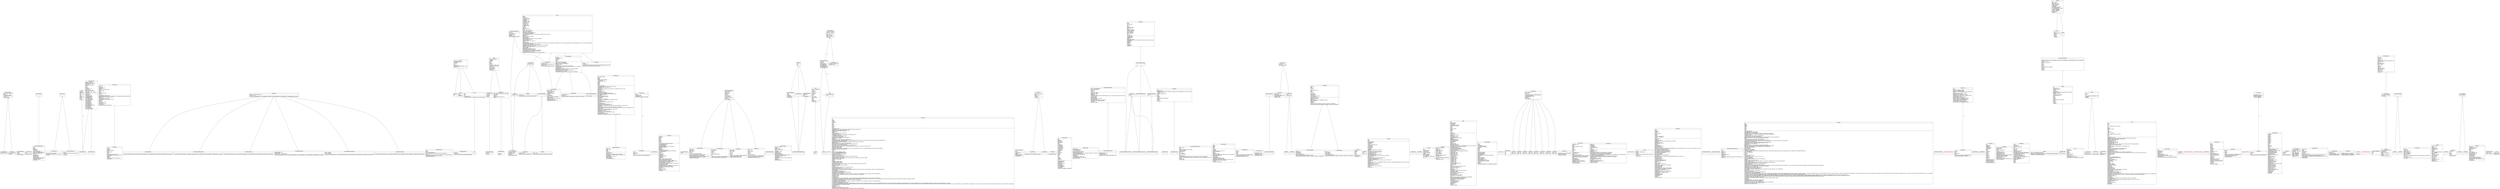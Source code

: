 digraph "classes" {
charset="utf-8"
rankdir=BT
"0" [label="{AbstractEngine|aligned_axes : NoneType\lexpr\lhas_neg_frac : bool\lresult_type : NoneType\l|convert(): str\levaluate(): object\l}", shape="record"];
"1" [label="{ArrowIntervalType|closed\lsubtype\l|to_pandas_dtype()\l}", shape="record"];
"2" [label="{ArrowPeriodType|freq\l|to_pandas_dtype()\l}", shape="record"];
"3" [label="{AttributesMixin|\l|}", shape="record"];
"4" [label="{BaseAccessor|\l|}", shape="record"];
"5" [label="{BaseExprVisitor|assigner : NoneType\lbinary_op_nodes : tuple\lbinary_op_nodes_map : dict\lbinary_ops\lconst_type : Type[Term]\lengine\lenv\lparser\lpreparser\lrewrite_map : dict\lterm_type\lunary_op_nodes : tuple\lunary_op_nodes_map : dict\lunary_ops\lunsupported_nodes : Tuple[str, ...]\lvisit_Tuple\l|translate_In(op)\lvisit(node)\lvisit_Assign(node)\lvisit_Attribute(node)\lvisit_BinOp(node)\lvisit_BoolOp(node)\lvisit_Call(node, side)\lvisit_Compare(node)\lvisit_Constant(node)\lvisit_Div(node)\lvisit_Expr(node)\lvisit_Index(node)\lvisit_List(node)\lvisit_Module(node)\lvisit_Name(node)\lvisit_NameConstant(node)\lvisit_Num(node)\lvisit_Slice(node)\lvisit_Str(node)\lvisit_Subscript(node)\lvisit_UnaryOp(node)\l}", shape="record"];
"6" [label="{BaseGrouper|axis : Index\lcodes\lcompressed\lgroup_keys : bool\lgroupings\lindexer : Optional[np.ndarray]\llevels\lmutated : bool\lnames\lnkeys\lreconstructed_codes\lshape\lsort : bool\l|agg_series(obj: Series, func: F)\laggregate(values, how: str, axis: int, min_count: int): Tuple[np.ndarray, Optional[List[str]]]\lapply(f: F, data: FrameOrSeries, axis: int)\lcodes_info(): \lget_group_levels(): List[Index]\lget_iterator(data: FrameOrSeries, axis: int)\lgroup_info()\lgroups()\lindices()\lis_monotonic(): bool\lngroups(): int\lresult_index(): Index\lsize(): Series\ltransform(values, how: str, axis: int)\l}", shape="record"];
"7" [label="{BaseIndexer|index_array : Optional[np.ndarray]\lwindow_size : int\l|get_window_bounds(num_values: int, min_periods: Optional[int], center: Optional[bool], closed: Optional[str]): Tuple[np.ndarray, np.ndarray]\l}", shape="record"];
"8" [label="{BaseMaskedArray|dtype\lnbytes\l|copy(): BaseMaskedArrayT\lfactorize(na_sentinel: int): Tuple[np.ndarray, ExtensionArray]\lisna(): \ltake(indexer, allow_fill: bool, fill_value: Optional[Scalar]): BaseMaskedArrayT\lto_numpy(dtype, copy: bool, na_value: Scalar): \lvalue_counts(dropna: bool): \l}", shape="record"];
"9" [label="{BaseMaskedDtype|na_value\lnumpy_dtype\l|construct_array_type(cls): Type['BaseMaskedArray']\l}", shape="record"];
"10" [label="{BinGrouper|binlabels\lbins\lgroupings\lindexer : NoneType\llevels\lmutated : bool\lnames\lnkeys\l|agg_series(obj: Series, func: F)\lget_iterator(data: FrameOrSeries, axis: int)\lgroup_info()\lgroups()\lindices()\lreconstructed_codes(): List[np.ndarray]\lresult_index()\l}", shape="record"];
"11" [label="{BinOp|func\llhs\lrhs\l|convert_values()\levaluate(env, engine: str, parser, term_type, eval_in_python)\l}", shape="record"];
"12" [label="{BinOp|condition : NoneType\lencoding\lis_in_table\lis_valid\lkind\lmeta\lmetadata\lop : str\lqueryables : Dict[str, Any]\lqueryables : Dict[str, Any]\l|conform(rhs)\lconvert_value(v): \lconvert_values()\lgenerate(v): str\lprune(klass)\l}", shape="record"];
"13" [label="{Block|dtype\lfill_value\lis_bool : bool\lis_categorical : bool\lis_complex : bool\lis_datelike\lis_datetime : bool\lis_datetimetz : bool\lis_extension : bool\lis_float : bool\lis_integer : bool\lis_numeric : bool\lis_object : bool\lis_timedelta : bool\lis_view\lmgr_locs\lmgr_locs\lndim : NoneType, int\lshape\lvalues : ndarray, ArrayLike\l|apply(func): List['Block']\larray_values(): ExtensionArray\lastype(dtype, copy: bool, errors: str)\lcoerce_to_target_dtype(other)\lconvert(copy: bool, datetime: bool, numeric: bool, timedelta: bool, coerce: bool)\lcopy(deep: bool)\ldelete(loc): \ldiff(n: int, axis: int): List['Block']\ldowncast(dtypes)\lexternal_values()\lfillna(value, limit, inplace: bool, downcast): List['Block']\lget_block_values_for_json(): \lget_values(dtype)\lgetitem_block(slicer, new_mgr_locs)\liget(i)\linternal_values()\linterpolate(method: str, axis: int, index: Optional['Index'], inplace: bool, limit: Optional[int], limit_direction: str, limit_area: Optional[str], fill_value: Optional[Any], coerce: bool, downcast: Optional[str])\lmake_block(values, placement): \lmake_block_same_class(values, placement, ndim)\lputmask(mask, new, inplace: bool, axis: int, transpose: bool): List['Block']\lquantile(qs, interpolation, axis: int)\lreplace(to_replace, value, inplace: bool, regex: bool, convert: bool)\lset(locs, values)\lsetitem(indexer, value)\lshift(periods: int, axis: int, fill_value)\lshould_store(value: ArrayLike): bool\lsplit_and_operate(mask, f, inplace: bool): List['Block']\ltake_nd(indexer, axis: int, new_mgr_locs, fill_value)\lto_native_types(na_rep, quoting)\lwhere(other, cond, errors, try_cast: bool, axis: int): List['Block']\l}", shape="record"];
"14" [label="{BlockManager|any_extension_types\laxes\lblklocs\lblknos\lblocks : tuple, Tuple[Block, ...]\lis_mixed_type\lis_numeric_mixed_type\lis_view\litems\lnblocks\lndim\lshape\l|apply(f, align_keys): T\las_array(transpose: bool, dtype, copy: bool, na_value): \lastype(dtype, copy: bool, errors: str): \lconsolidate(): \lconvert(copy: bool, datetime: bool, numeric: bool, timedelta: bool, coerce: bool): \lcopy(deep): T\ldiff(n: int, axis: int): \ldowncast(): \lequals(other): bool\lfast_xs(loc: int): ArrayLike\lfillna(value, limit, inplace: bool, downcast): \lfrom_blocks(cls: List[Block], blocks: List[Index], axes)\lget_bool_data(copy: bool): \lget_dtypes()\lget_numeric_data(copy: bool): \lget_slice(slobj: slice, axis: int): \lidelete(indexer)\liget(i: int): \liget_values(i: int): ArrayLike\linsert(loc: int, item: Label, value, allow_duplicates: bool)\linterpolate(): \lis_consolidated(): bool\liset(loc: Union[int, slice, np.ndarray], value)\lisna(func): \lmake_empty(axes): T\loperate_blockwise(other, array_op): \lputmask(mask, new, align: bool, axis: int)\lquantile(axis: int, consolidate: bool, transposed: bool, interpolation, qs, numeric_only): \lreduce(func)\lreindex_axis(new_index, axis: int, method, limit, fill_value, copy: bool)\lreindex_indexer(new_axis, indexer, axis: int, fill_value, allow_dups: bool, copy: bool, consolidate: bool): T\lreplace(value): \lreplace_list(src_list, dest_list, inplace: bool, regex: bool): \lset_axis(axis: int, new_labels: Index): \lsetitem(indexer, value): \lshift(periods: int, axis: int, fill_value): \ltake(indexer, axis: int, verify: bool, convert: bool)\lto_dict(copy: bool)\lunstack(unstacker, fill_value): \lwhere(other, cond, align: bool, errors: str, try_cast: bool, axis: int): \l}", shape="record"];
"15" [label="{BoolBlock|is_bool : bool\l|replace(to_replace, value, inplace, regex, convert)\l}", shape="record"];
"16" [label="{BooleanArray|dtype\l|all(skipna: bool)\lany(skipna: bool)\lastype(dtype, copy: bool): ArrayLike\l}", shape="record"];
"17" [label="{BooleanDtype|kind\lname : str\lnumpy_dtype\ltype\l|construct_array_type(cls): Type['BooleanArray']\l}", shape="record"];
"18" [label="{CachedAccessor|\l|}", shape="record"];
"19" [label="{Categorical|categories\lcategories\lcodes\ldtype\lisnull\lnbytes\lnotnull\lordered\lto_list\l|add_categories(new_categories, inplace)\largsort(ascending, kind)\las_ordered(inplace)\las_unordered(inplace)\lastype(dtype: Dtype, copy: bool): ArrayLike\lcheck_for_ordered(op)\ldescribe()\ldropna()\lequals(other)\lfillna(value, method, limit)\lfrom_codes(cls, codes, categories, ordered, dtype)\lis_dtype_equal(other)\lisin(values)\lisna()\litemsize(): int\lmap(mapper)\lmax(skipna)\lmemory_usage(deep)\lmin(skipna)\lmode(dropna)\lnotna()\lremove_categories(removals, inplace)\lremove_unused_categories(inplace)\lrename_categories(new_categories, inplace)\lreorder_categories(new_categories, ordered, inplace)\lreplace(to_replace, value, inplace: bool)\lsearchsorted(value, side, sorter)\lset_categories(new_categories, ordered, rename, inplace)\lset_ordered(value, inplace)\lshift(periods, fill_value)\lsort_values(inplace: bool, ascending: bool, na_position: str)\ltake(indexer, allow_fill: bool, fill_value): _T\ltake_nd(indexer, allow_fill: bool, fill_value)\lto_dense()\ltolist(): List[Scalar]\lunique()\lvalue_counts(dropna)\lview(dtype)\l}", shape="record"];
"20" [label="{CategoricalAccessor|codes\l|}", shape="record"];
"21" [label="{CategoricalBlock|is_categorical : bool\lshould_store\l|replace(to_replace, value, inplace: bool, regex: bool, convert: bool)\l}", shape="record"];
"22" [label="{CategoricalDtype|base : dtype\lcategories\lkind : str_type\lname : str\lordered\lstr : str\ltype : Type[CategoricalDtypeType]\l|construct_array_type(cls): Type['Categorical']\lconstruct_from_string(cls: str_type, string): \lupdate_dtype(dtype: Union[str_type, 'CategoricalDtype']): \lvalidate_categories(categories: bool, fastpath)\lvalidate_ordered(ordered): \l}", shape="record"];
"23" [label="{CategoricalDtypeType|\l|}", shape="record"];
"24" [label="{CategoricalIndex|categories : Index\lcodes\linferred_type\lname : Optional[Label]\lvalues\l|astype(dtype, copy)\ldelete(loc)\lduplicated(keep)\lequals(other): bool\lfillna(value, downcast)\lget_indexer(target, method, limit, tolerance)\lget_indexer_non_unique(target)\linsert(loc: int, item)\lmap(mapper)\lreindex(target, method, level, limit, tolerance)\ltake_nd()\lunique(level)\lwhere(cond, other)\l}", shape="record"];
"25" [label="{CombinedDatetimelikeProperties|\l|}", shape="record"];
"26" [label="{ComplexBlock|is_complex : bool\l|should_store(value: ArrayLike): bool\l}", shape="record"];
"27" [label="{ConditionBinOp|condition\l|evaluate()\lformat()\linvert()\l}", shape="record"];
"28" [label="{Constant|name\l|}", shape="record"];
"29" [label="{Constant|\l|}", shape="record"];
"30" [fontcolor="red", label="{DataError|\l|}", shape="record"];
"31" [label="{DataFrame|T\lagg\laxes\lboxplot\lcolumns\lcolumns : str\lhist\lindex\lindex : str\lplot\lshape\lsparse\lstyle\l|aggregate(func, axis)\lalign(other, join, axis, level, copy, fill_value, method, limit, fill_axis, broadcast_axis): \lappend(other, ignore_index, verify_integrity, sort): \lapply(func, axis, raw, result_type, args)\lapplymap(func): \lassign(): \lcombine(other, func, fill_value, overwrite): \lcombine_first(other): \lcompare(other, align_axis: Axis, keep_shape: bool, keep_equal: bool): \lcorr(method, min_periods): \lcorrwith(other, axis, drop, method): Series\lcount(axis, level, numeric_only)\lcov(min_periods: Optional[int], ddof: Optional[int]): \ldiff(periods: int, axis: Axis): \ldot(other)\ldrop(labels, axis, index, columns, level, inplace, errors)\ldrop_duplicates(subset: Optional[Union[Hashable, Sequence[Hashable]]], keep: Union[str, bool], inplace: bool, ignore_index: bool): Optional['DataFrame']\ldropna(axis, how, thresh, subset, inplace)\lduplicated(subset: Optional[Union[Hashable, Sequence[Hashable]]], keep: Union[str, bool]): \leval(expr, inplace)\lexplode(column: Union[str, Tuple], ignore_index: bool): \lfillna(value, method, axis, inplace, limit, downcast): Optional['DataFrame']\lfrom_dict(cls, data, orient, dtype, columns): \lfrom_records(cls, data, index, exclude, columns, coerce_float, nrows): \lgroupby(by, axis, level, as_index: bool, sort: bool, group_keys: bool, squeeze: bool, observed: bool, dropna: bool): \lidxmax(axis, skipna): Series\lidxmin(axis, skipna): Series\linfo(verbose: Optional[bool], buf: Optional[IO[str]], max_cols: Optional[int], memory_usage: Optional[Union[bool, str]], null_counts: Optional[bool]): \linsert(loc, column, value, allow_duplicates): \lisin(values): \lisna(): \lisnull(): \litems(): Iterable[Tuple[Label, Series]]\literitems(): Iterable[Tuple[Label, Series]]\literrows(): Iterable[Tuple[Label, Series]]\litertuples(index, name)\ljoin(other, on, how, lsuffix, rsuffix, sort): \llookup(row_labels, col_labels): \lmelt(id_vars, value_vars, var_name, value_name, col_level, ignore_index): \lmemory_usage(index, deep): Series\lmerge(right, how, on, left_on, right_on, left_index, right_index, sort, suffixes, copy, indicator, validate): \lmode(axis, numeric_only, dropna): \lnlargest(n, columns, keep): \lnotna(): \lnotnull(): \lnsmallest(n, columns, keep): \lnunique(axis, dropna): Series\lpivot(index, columns, values): \lpivot_table(values, index, columns, aggfunc, fill_value, margins, dropna, margins_name, observed): \lpop(item: Label): Series\lquantile(q, axis, numeric_only, interpolation)\lquery(expr, inplace)\lreindex(): \lrename(mapper: Optional[Renamer]): Optional['DataFrame']\lreorder_levels(order, axis): \lreplace(to_replace, value, inplace, limit, regex, method)\lreset_index(level: Optional[Union[Hashable, Sequence[Hashable]]], drop: bool, inplace: bool, col_level: Hashable, col_fill: Label): Optional['DataFrame']\lround(decimals): \lselect_dtypes(include, exclude): \lset_axis(labels, axis: Axis, inplace: bool)\lset_index(keys, drop, append, inplace, verify_integrity)\lshift(periods, freq, axis, fill_value): \lsort_index(axis, level, ascending: bool, inplace: bool, kind: str, na_position: str, sort_remaining: bool, ignore_index: bool, key: IndexKeyFunc)\lsort_values(by, axis, ascending, inplace, kind, na_position, ignore_index, key: ValueKeyFunc)\lstack(level, dropna)\lswaplevel(i, j, axis): \lto_dict(orient, into)\lto_feather(path): \lto_gbq(destination_table, project_id, chunksize, reauth, if_exists, auth_local_webserver, table_schema, location, progress_bar, credentials): \lto_html(buf, columns, col_space, header, index, na_rep, formatters, float_format, sparsify, index_names, justify, max_rows, max_cols, show_dimensions, decimal, bold_rows, classes, escape, notebook, border, table_id, render_links, encoding)\lto_markdown(buf: Optional[IO[str]], mode: Optional[str], index: bool): Optional[str]\lto_numpy(dtype, copy: bool, na_value): \lto_parquet(path: FilePathOrBuffer[AnyStr], engine: str, compression: Optional[str], index: Optional[bool], partition_cols: Optional[List[str]]): \lto_period(freq, axis: Axis, copy: bool): \lto_records(index, column_dtypes, index_dtypes): \lto_stata(path: FilePathOrBuffer, convert_dates: Optional[Dict[Label, str]], write_index: bool, byteorder: Optional[str], time_stamp: Optional[datetime.datetime], data_label: Optional[str], variable_labels: Optional[Dict[Label, str]], version: Optional[int], convert_strl: Optional[Sequence[Label]], compression: Union[str, Mapping[str, str], None]): \lto_string(buf: Optional[FilePathOrBuffer[str]], columns: Optional[Sequence[str]], col_space: Optional[int], header: Union[bool, Sequence[str]], index: bool, na_rep: str, formatters: Optional[fmt.FormattersType], float_format: Optional[fmt.FloatFormatType], sparsify: Optional[bool], index_names: bool, justify: Optional[str], max_rows: Optional[int], min_rows: Optional[int], max_cols: Optional[int], show_dimensions: bool, decimal: str, line_width: Optional[int], max_colwidth: Optional[int], encoding: Optional[str]): Optional[str]\lto_timestamp(freq, how: str, axis: Axis, copy: bool): \ltransform(func, axis): \ltranspose(): \lunstack(level, fill_value)\lupdate(other, join, overwrite, filter_func, errors): \lvalue_counts(subset: Optional[Sequence[Label]], normalize: bool, sort: bool, ascending: bool)\l}", shape="record"];
"32" [label="{DataFrameGroupBy|agg\lboxplot\l|aggregate(func)\lcount()\lfilter(func, dropna)\lnunique(dropna: bool)\ltransform(func)\l}", shape="record"];
"33" [label="{DataSplitter|axis : int\ldata : FrameOrSeries\llabels\lngroups : int\l|slabels()\lsort_idx()\l}", shape="record"];
"34" [label="{DatelikeOps|\l|strftime(date_format)\l}", shape="record"];
"35" [label="{DatetimeArray|date\lday\ldayofweek\ldayofyear\ldays_in_month\ldaysinmonth\ldtype\lhour\lis_leap_year\lis_month_end\lis_month_start\lis_normalized\lis_quarter_end\lis_quarter_start\lis_year_end\lis_year_start\lmicrosecond\lminute\lmonth\lnanosecond\lquarter\lsecond\ltime\ltimetz\ltz\ltzinfo\lweek\lweekday\lweekofyear\lyear\l|astype(dtype, copy)\lday_name(locale)\lisocalendar()\lmonth_name(locale)\lnormalize()\lto_julian_date()\lto_period(freq)\lto_perioddelta(freq)\lto_pydatetime(): \ltz_convert(tz)\ltz_localize(tz, ambiguous, nonexistent)\l}", shape="record"];
"36" [label="{DatetimeBlock|is_datetime : bool\l|astype(dtype, copy: bool, errors: str)\lset(locs, values)\lto_native_types(na_rep, date_format)\l}", shape="record"];
"37" [label="{DatetimeIndex|inferred_type\lname : Optional[Label]\ltz : Optional[tzinfo]\l|get_loc(key, method, tolerance)\lindexer_at_time(time, asof)\lindexer_between_time(start_time, end_time, include_start, include_end)\lis_type_compatible(typ): bool\lslice_indexer(start, end, step, kind)\lsnap(freq)\lto_period(freq): \lto_series(keep_tz, index, name)\ltz_localize(tz, ambiguous, nonexistent): \lunion_many(others)\l}", shape="record"];
"38" [label="{DatetimeIndexOpsMixin|freq : Optional[BaseOffset]\lfreqstr : Optional[str]\lhasnans\lis_all_dates\lvalues\l|argmax(axis, skipna)\largmin(axis, skipna)\ldelete(loc)\lequals(other): bool\lformat(name: bool, formatter: Optional[Callable], na_rep: str, date_format: Optional[str]): List[str]\lisin(values, level)\lmax(axis, skipna)\lmin(axis, skipna)\lsearchsorted(value, side, sorter)\lshift(periods, freq)\lsort_values(return_indexer, ascending, key)\ltake(indices, axis, allow_fill, fill_value)\ltolist(): List\lwhere(cond, other)\l}", shape="record"];
"39" [label="{DatetimeIndexResampler|\l|}", shape="record"];
"40" [label="{DatetimeIndexResamplerGroupby|\l|}", shape="record"];
"41" [label="{DatetimeLikeArrayMixin|asi8\lfreq\lfreqstr\linferred_freq\lresolution\l|astype(dtype, copy)\lcopy(): DatetimeLikeArrayT\lfactorize(na_sentinel, sort: bool)\lfillna(value, method, limit)\lisna()\lmap(mapper)\lmax(axis, skipna)\lmean(skipna)\lmin(axis, skipna)\lsearchsorted(value, side, sorter)\lshift(periods, fill_value, axis)\lvalue_counts(dropna)\lview(dtype)\l}", shape="record"];
"42" [label="{DatetimeLikeBlockMixin|fill_value\l|array_values()\lget_values(dtype)\liget(key)\linternal_values()\lshift(periods, axis, fill_value)\l}", shape="record"];
"43" [label="{DatetimeProperties|freq\lweek\lweekofyear\l|isocalendar()\lto_pydatetime(): \l}", shape="record"];
"44" [label="{DatetimeTZBlock|array_values\lfill_value : datetime64\linternal_values\lis_datetimetz : bool\lis_extension : bool\lis_view\lshould_store\lto_native_types\l|diff(n: int, axis: int): List['Block']\lexternal_values()\lfillna(value, limit, inplace, downcast)\lget_values(dtype)\lquantile(qs, interpolation, axis)\lsetitem(indexer, value)\l}", shape="record"];
"45" [label="{DatetimeTZDtype|base : dtype\lkind : str_type\lna_value\lname\lnum : int\lstr : str\ltype : Type[Timestamp]\ltz\lunit\l|construct_array_type(cls): Type['DatetimeArray']\lconstruct_from_string(cls: str_type, string): \l}", shape="record"];
"46" [label="{DatetimeTimedeltaMixin|\l|difference(other, sort)\linsert(loc, item)\lintersection(other, sort)\ljoin(other, how: str, level, return_indexers, sort)\l}", shape="record"];
"47" [label="{DirNamesMixin|\l|}", shape="record"];
"48" [label="{Div|\l|}", shape="record"];
"49" [label="{Expanding|agg\l|aggregate(func)\lapply(func, raw: bool, engine: Optional[str], engine_kwargs: Optional[Dict[str, bool]], args, kwargs)\lcorr(other, pairwise)\lcount()\lcov(other, pairwise, ddof)\lkurt()\lmax()\lmean()\lmedian()\lmin()\lquantile(quantile, interpolation)\lskew()\lstd(ddof)\lsum()\lvar(ddof)\l}", shape="record"];
"50" [label="{ExpandingGroupby|\l|}", shape="record"];
"51" [label="{ExpandingIndexer|\l|get_window_bounds(num_values: int, min_periods: Optional[int], center: Optional[bool], closed: Optional[str]): Tuple[np.ndarray, np.ndarray]\l}", shape="record"];
"52" [label="{ExponentialMovingWindow|adjust : bool\lagg\laxis : int\lcom : Optional[float], float, NoneType\lhalflife : NoneType\lignore_na : bool\lmin_periods\lobj\lon : NoneType\ltimes : NoneType\lvol\l|aggregate(func)\lcorr(other: Optional[Union[np.ndarray, FrameOrSeries]], pairwise: Optional[bool])\lcov(other: Optional[Union[np.ndarray, FrameOrSeries]], pairwise: Optional[bool], bias: bool)\lmean()\lstd(bias: bool)\lvar(bias: bool)\l}", shape="record"];
"53" [label="{Expr|assigner\lengine : str\lengine : str\lenv\lenv : Scope\lexpr\lnames\lparser : str\lparser : str\lterms\l|parse()\l}", shape="record"];
"54" [label="{ExtensionArray|dtype\lnbytes\lndim\lshape\lsize\l|argmax()\largmin()\largsort(ascending: bool, kind: str): \lastype(dtype, copy)\lcopy(): \ldropna()\lequals(other): bool\lfactorize(na_sentinel: int): Tuple[np.ndarray, 'ExtensionArray']\lfillna(value, method, limit)\lisna(): ArrayLike\lravel(order): \lrepeat(repeats, axis)\lsearchsorted(value, side, sorter)\lshift(periods: int, fill_value: object): \ltake(indices: Sequence[int], allow_fill: bool, fill_value: Any): \lto_numpy(dtype, copy: bool, na_value): \lunique()\lview(dtype): ArrayLike\l}", shape="record"];
"55" [label="{ExtensionBlock|fill_value\lis_extension : bool\lis_numeric\lis_view\lshape\lvalues\l|array_values(): ExtensionArray\ldiff(n: int, axis: int): List['Block']\lfillna(value, limit, inplace, downcast)\lget_values(dtype)\liget(col)\linterpolate(method, axis, inplace, limit, fill_value)\lputmask(mask, new, inplace: bool, axis: int, transpose: bool): List['Block']\lset(locs, values)\lsetitem(indexer, value)\lshift(periods: int, axis: int, fill_value: Any): List['ExtensionBlock']\lshould_store(value: ArrayLike): bool\ltake_nd(indexer, axis: int, new_mgr_locs, fill_value)\lto_native_types(na_rep, quoting)\lwhere(other, cond, errors, try_cast: bool, axis: int): List['Block']\l}", shape="record"];
"56" [label="{ExtensionDtype|kind\lna_value\lname\lnames\ltype\l|construct_array_type(cls): Type['ExtensionArray']\lconstruct_from_string(cls: str, string)\lis_dtype(cls: object, dtype): bool\l}", shape="record"];
"57" [label="{ExtensionIndex|\l|astype(dtype, copy)\linsert(loc: int, item)\lmap(mapper, na_action)\lrepeat(repeats, axis)\l}", shape="record"];
"58" [label="{ExtensionOpsMixin|\l|}", shape="record"];
"59" [label="{ExtensionScalarOpsMixin|\l|}", shape="record"];
"60" [label="{FilterBinOp|filter : Optional[Tuple[Any, Any, pd.Index]]\lfilter : tuple\l|evaluate()\lformat()\lgenerate_filter_op(invert: bool)\linvert()\l}", shape="record"];
"61" [label="{FixedForwardWindowIndexer|\l|get_window_bounds(num_values: int, min_periods: Optional[int], center: Optional[bool], closed: Optional[str]): Tuple[np.ndarray, np.ndarray]\l}", shape="record"];
"62" [label="{FixedWindowIndexer|\l|get_window_bounds(num_values: int, min_periods: Optional[int], center: Optional[bool], closed: Optional[str]): Tuple[np.ndarray, np.ndarray]\l}", shape="record"];
"63" [label="{Float64Index|inferred_type\l|astype(dtype, copy)\lget_loc(key, method, tolerance)\lis_unique(): bool\lisin(values, level)\l}", shape="record"];
"64" [label="{FloatBlock|is_float : bool\l|to_native_types(na_rep, float_format, decimal, quoting)\l}", shape="record"];
"65" [label="{FloatOrComplexBlock|\l|}", shape="record"];
"66" [label="{FrameApply|agg_axis\largs\laxis : int\lcolumns\lf\lignore_failures : bool\lindex\lkwds\lobj : str\lraw : bool\lres_columns\lresult_columns\lresult_index\lresult_type : Optional[str]\lseries_generator\l|apply_broadcast(target): \lapply_empty_result()\lapply_raw()\lapply_series_generator(): Tuple[ResType, 'Index']\lapply_standard()\ldtypes(): \lget_result()\lvalues()\lwrap_results(results: ResType, res_index): Union['Series', 'DataFrame']\lwrap_results_for_axis(results: ResType, res_index): Union['Series', 'DataFrame']\l}", shape="record"];
"67" [label="{FrameColumnApply|axis : int\lresult_columns\lresult_index\lseries_generator\l|apply_broadcast(target): \linfer_to_same_shape(results: ResType, res_index): \lwrap_results_for_axis(results: ResType, res_index): Union['Series', 'DataFrame']\l}", shape="record"];
"68" [label="{FrameRowApply|axis : int\lresult_columns\lresult_index\lseries_generator\l|apply_broadcast(target): \lwrap_results_for_axis(results: ResType, res_index): Union['Series', 'DataFrame']\l}", shape="record"];
"69" [label="{FrameSplitter|\l|fast_apply(f: F, sdata: FrameOrSeries, names)\l}", shape="record"];
"70" [label="{FrozenList|append\lextend\linsert\lpop\lremove\lsort\l|difference(other): \lunion(other): \l}", shape="record"];
"71" [label="{FuncNode|func\lname : str\l|}", shape="record"];
"72" [label="{GroupBy|bfill\lffill\l|all(skipna: bool)\lany(skipna: bool)\lbackfill(limit)\lcount()\lcumcount(ascending: bool)\lcummax(axis)\lcummin(axis)\lcumprod(axis)\lcumsum(axis)\ldescribe()\lexpanding()\lfirst(numeric_only: bool, min_count: int)\lhead(n)\llast(numeric_only: bool, min_count: int)\lmax(numeric_only: bool, min_count: int)\lmean(numeric_only: bool)\lmedian(numeric_only)\lmin(numeric_only: bool, min_count: int)\lngroup(ascending: bool)\lnth(n: Union[int, List[int]], dropna: Optional[str]): DataFrame\lohlc(): DataFrame\lpad(limit)\lpct_change(periods, fill_method, limit, freq, axis)\lprod(numeric_only: bool, min_count: int)\lquantile(q, interpolation: str)\lrank(method: str, ascending: bool, na_option: str, pct: bool, axis: int)\lresample(rule)\lrolling()\lsample(n: Optional[int], frac: Optional[float], replace: bool, weights: Optional[Union[Sequence, Series]], random_state)\lsem(ddof: int)\lshift(periods, freq, axis, fill_value)\lsize(): FrameOrSeriesUnion\lstd(ddof: int)\lsum(numeric_only: bool, min_count: int)\ltail(n)\lvar(ddof: int)\l}", shape="record"];
"73" [label="{GroupByMixin|\l|}", shape="record"];
"74" [label="{GroupByPlot|\l|}", shape="record"];
"75" [label="{GroupbyRollingIndexer|groupby_indicies : Dict\lindexer_kwargs\lrolling_indexer : Type[BaseIndexer]\l|get_window_bounds(num_values: int, min_periods: Optional[int], center: Optional[bool], closed: Optional[str]): Tuple[np.ndarray, np.ndarray]\l}", shape="record"];
"76" [label="{Grouper|ax\laxis : int\lbinner : NoneType\ldropna : bool\lfreq : NoneType\lgrouper : NoneType\lgroups\lindexer : NoneType\lkey : NoneType\llevel : NoneType\lobj : NoneType, FrameOrSeries\lsort : bool\l|}", shape="record"];
"77" [label="{Grouping|all_grouper : NoneType\lcodes\ldropna : bool\lgroup_index\lgrouper : NoneType\lin_axis : bool\lindex : Index\llevel : NoneType\lname : NoneType\lngroups\lobj : Optional[FrameOrSeries]\lobserved : bool\lsort : bool\l|groups(): Dict[Hashable, np.ndarray]\lindices()\lresult_index(): Index\l}", shape="record"];
"78" [label="{Index|asi8\lget_level_values\lhas_duplicates\lis_monotonic\lis_monotonic_decreasing\lis_monotonic_increasing\lisnull\lname\lname\lnames : property\lnlevels\lnotnull\lshape\lstr\lvalues\l|append(other)\largsort(): \larray(): ExtensionArray\lasof(label)\lasof_locs(where, mask)\lastype(dtype, copy)\lcopy(name, deep, dtype, names)\ldelete(loc)\ldifference(other, sort)\ldrop(labels, errors: str_t)\ldrop_duplicates(keep)\ldroplevel(level)\ldropna(how)\ldtype()\lduplicated(keep)\lequals(other: Any): bool\lfillna(value, downcast)\lformat(name: bool, formatter: Optional[Callable], na_rep: str_t): List[str_t]\lget_indexer(target, method, limit, tolerance): \lget_indexer_for(target)\lget_indexer_non_unique(target)\lget_loc(key, method, tolerance)\lget_slice_bound(label, side: str_t, kind): int\lget_value(series, key)\lgroupby(values): PrettyDict[Hashable, np.ndarray]\lhasnans(): bool\lholds_integer(): bool\lidentical(other): bool\linferred_type(): str_t\linsert(loc: int, item)\lintersection(other, sort)\lis_(other): bool\lis_all_dates(): bool\lis_boolean(): bool\lis_categorical(): bool\lis_floating(): bool\lis_integer(): bool\lis_interval(): bool\lis_mixed(): bool\lis_numeric(): bool\lis_object(): bool\lis_type_compatible(kind): bool\lis_unique(): bool\lisin(values, level)\lisna()\ljoin(other, how, level, return_indexers, sort)\lmap(mapper, na_action)\lmemory_usage(deep: bool): int\lnotna()\lputmask(mask, value)\lravel(order)\lreindex(target, method, level, limit, tolerance)\lrename(name, inplace)\lrepeat(repeats, axis)\lset_names(names, level, inplace: bool)\lset_value(arr, key, value)\lshift(periods, freq)\lslice_indexer(start, end, step, kind)\lslice_locs(start, end, step, kind)\lsort()\lsort_values(return_indexer, ascending, key: Optional[Callable])\lsortlevel(level, ascending, sort_remaining)\lsymmetric_difference(other, result_name, sort)\ltake(indices, axis, allow_fill, fill_value)\lto_flat_index()\lto_frame(index: bool, name)\lto_native_types(slicer)\lto_series(index, name)\lunion(other, sort)\lunique(level)\lview(cls)\lwhere(cond, other)\l}", shape="record"];
"79" [label="{IndexOpsMixin|T\larray\lempty\lis_monotonic\lis_monotonic_decreasing\lis_monotonic_increasing\lis_unique\lnbytes\lndim\lshape\lsize\lto_list\l|argmax(axis, skipna)\largmin(axis, skipna)\ldrop_duplicates(keep)\lduplicated(keep)\lfactorize(sort: bool, na_sentinel: Optional[int])\lhasnans()\litem()\lmax(axis, skipna)\lmemory_usage(deep)\lmin(axis, skipna)\lnunique(dropna: bool): int\lsearchsorted(value, side, sorter): \lto_numpy(dtype, copy, na_value)\ltolist()\ltranspose()\lunique()\lvalue_counts(normalize, sort, ascending, bins, dropna)\l}", shape="record"];
"80" [fontcolor="red", label="{IndexingError|\l|}", shape="record"];
"81" [label="{IndexingMixin|at\liat\liloc\lloc\l|}", shape="record"];
"82" [label="{Int16Dtype|name : str\ltype : int16\l|}", shape="record"];
"83" [label="{Int32Dtype|name : str\ltype : int32\l|}", shape="record"];
"84" [label="{Int64Dtype|name : str\ltype : int64\l|}", shape="record"];
"85" [label="{Int64Index|\l|}", shape="record"];
"86" [label="{Int8Dtype|name : str\ltype : int8\l|}", shape="record"];
"87" [label="{IntBlock|is_integer : bool\l|}", shape="record"];
"88" [label="{IntegerArray|\l|astype(dtype, copy: bool): ArrayLike\ldtype(): _IntegerDtype\lsum(skipna, min_count)\l}", shape="record"];
"89" [label="{IntegerIndex|asi8\linferred_type\l|}", shape="record"];
"90" [label="{IntervalArray|can_hold_na : bool\lclosed\ldtype\lis_non_overlapping_monotonic\lleft\llength\lmid\lnbytes\lndim : int\lright\lsize\l|astype(dtype, copy)\lcontains(other)\lcopy()\lfillna(value, method, limit)\lfrom_arrays(cls, left, right, closed, copy, dtype)\lfrom_breaks(cls, breaks, closed, copy, dtype)\lfrom_tuples(cls, data, closed, copy, dtype)\lisna()\loverlaps(other)\lrepeat(repeats, axis)\lset_closed(closed)\lshift(periods: int, fill_value: object): \ltake(indices, allow_fill, fill_value, axis)\lto_tuples(na_tuple)\lvalue_counts(dropna)\l}", shape="record"];
"91" [label="{IntervalDtype|base : dtype\lkind : str_type\lname : str\lnum : int\lstr : str\lsubtype\ltype\l|construct_array_type(cls): Type['IntervalArray']\lconstruct_from_string(cls, string)\lis_dtype(cls: object, dtype): bool\l}", shape="record"];
"92" [label="{IntervalIndex|difference\linferred_type\lis_all_dates\lis_overlapping\lsymmetric_difference\lunion\l|argsort(): \lastype(dtype, copy)\ldelete(loc)\lequals(other): bool\lfrom_arrays(cls, left, right: str, closed, name: bool, copy, dtype)\lfrom_breaks(cls, breaks: str, closed, name: bool, copy, dtype)\lfrom_tuples(cls, data: str, closed, name: bool, copy, dtype)\lget_indexer(target: AnyArrayLike, method: Optional[str], limit: Optional[int], tolerance: Optional[Any]): \lget_indexer_for(target: AnyArrayLike): \lget_indexer_non_unique(target: AnyArrayLike): Tuple[np.ndarray, np.ndarray]\lget_loc(key, method: Optional[str], tolerance): Union[int, slice, np.ndarray]\linsert(loc, item)\lintersection(other, sort: bool): \lis_monotonic_decreasing(): bool\lis_unique()\lmemory_usage(deep: bool): int\ltake(indices, axis, allow_fill, fill_value)\lvalues(): IntervalArray\lwhere(cond, other)\l}", shape="record"];
"93" [fontcolor="red", label="{InvalidComparison|\l|}", shape="record"];
"94" [label="{JoinUnit|block\lindexers : NoneType, dict\lshape\l|dtype()\lget_reindexed_values(empty_dtype, upcasted_na)\lis_na()\lneeds_filling()\l}", shape="record"];
"95" [label="{JointConditionBinOp|condition\l|evaluate()\l}", shape="record"];
"96" [label="{JointFilterBinOp|\l|evaluate()\lformat()\l}", shape="record"];
"97" [label="{MathCall|func\l|}", shape="record"];
"98" [label="{MultiIndex|array\lcodes\lis_all_dates\llevshape\lnames\lnames : property\lnlevels\lrename\lshape\lsortorder : NoneType, int\lsortorder : Optional[int]\lvalues\l|append(other)\largsort(): \lastype(dtype, copy)\lcopy(names, dtype, levels, codes, deep, name, _set_identity)\ldelete(loc)\ldifference(other, sort)\ldrop(codes, level, errors)\ldropna(how)\ldtype(): \lduplicated(keep)\lequal_levels(other): bool\lequals(other): bool\lfillna(value, downcast)\lformat(name: Optional[bool], formatter: Optional[Callable], na_rep: Optional[str], names: bool, space: int, sparsify, adjoin: bool): List\lfrom_arrays(cls, arrays, sortorder, names): \lfrom_frame(cls, df, sortorder, names)\lfrom_product(cls, iterables, sortorder, names)\lfrom_tuples(cls, tuples, sortorder, names)\lget_indexer(target, method, limit, tolerance)\lget_indexer_non_unique(target)\lget_level_values(level)\lget_loc(key, method)\lget_loc_level(key, level, drop_level: bool)\lget_locs(seq)\lget_slice_bound(label: Union[Hashable, Sequence[Hashable]], side: str, kind: str): int\linferred_type(): str\linsert(loc: int, item)\lintersection(other, sort)\lis_lexsorted(): bool\lis_monotonic_decreasing(): bool\lis_monotonic_increasing(): bool\lisin(values, level)\llevels()\llexsort_depth()\lmemory_usage(deep: bool): int\lnbytes(): int\lreindex(target, method, level, limit, tolerance)\lremove_unused_levels()\lreorder_levels(order)\lrepeat(repeats, axis)\lset_codes(codes, level, inplace, verify_integrity)\lset_levels(levels, level, inplace, verify_integrity)\lslice_locs(start, end, step, kind)\lsortlevel(level, ascending, sort_remaining)\lswaplevel(i, j)\lsymmetric_difference(other, result_name, sort)\ltake(indices, axis, allow_fill, fill_value)\lto_flat_index()\lto_frame(index, name)\ltruncate(before, after)\lunion(other, sort)\lunique(level)\lview(cls)\lwhere(cond, other)\l}", shape="record"];
"99" [label="{MultiIndexPyIntEngine|\l|}", shape="record"];
"100" [label="{MultiIndexUIntEngine|\l|}", shape="record"];
"101" [label="{NDArrayBackedExtensionArray|T\lshape\l|copy(): _T\lnbytes(): int\lndim(): int\lravel(): _T\lrepeat(repeats, axis): _T\lreshape(): _T\lsize(): int\ltake(indices: Sequence[int], allow_fill: bool, fill_value: Any): _T\lunique(): _T\l}", shape="record"];
"102" [label="{NDFrame|attrs\laxes\lbackfill\ldtypes\lempty\lndim\lpad\lshape\lsize\lvalues\l|abs(): FrameOrSeries\ladd_prefix(prefix: str): FrameOrSeries\ladd_suffix(suffix: str): FrameOrSeries\lalign(other, join, axis, level, copy, fill_value, method, limit, fill_axis, broadcast_axis)\lasfreq(freq, method, how: Optional[str], normalize: bool_t, fill_value): FrameOrSeries\lasof(where, subset)\lastype(dtype, copy: bool_t, errors: str): FrameOrSeries\lat_time(time, asof: bool_t, axis): FrameOrSeries\lbetween_time(start_time, end_time, include_start: bool_t, include_end: bool_t, axis): FrameOrSeries\lbfill(axis, inplace: bool_t, limit, downcast): Optional[FrameOrSeries]\lbool()\lclip(lower, upper, axis, inplace: bool_t): FrameOrSeries\lcompare(other, align_axis: Axis, keep_shape: bool_t, keep_equal: bool_t)\lconvert_dtypes(infer_objects: bool_t, convert_string: bool_t, convert_integer: bool_t, convert_boolean: bool_t): FrameOrSeries\lcopy(deep: bool_t): FrameOrSeries\ldescribe(percentiles, include, exclude, datetime_is_numeric): FrameOrSeries\ldrop(labels, axis, index, columns, level, inplace: bool_t, errors: str)\ldroplevel(level, axis): FrameOrSeries\lequals(other)\lffill(axis, inplace: bool_t, limit, downcast): Optional[FrameOrSeries]\lfillna(value, method, axis, inplace: bool_t, limit, downcast): Optional[FrameOrSeries]\lfilter(items, like: Optional[str], regex: Optional[str], axis): FrameOrSeries\lfirst(offset): FrameOrSeries\lfirst_valid_index()\lget(key, default)\lhead(n: int): FrameOrSeries\linfer_objects(): FrameOrSeries\linterpolate(method: str, axis: Axis, limit: Optional[int], inplace: bool_t, limit_direction: Optional[str], limit_area: Optional[str], downcast: Optional[str]): Optional[FrameOrSeries]\lisna(): FrameOrSeries\lisnull(): FrameOrSeries\litems()\literitems()\lkeys()\llast(offset): FrameOrSeries\llast_valid_index()\lmask(cond, other, inplace, axis, level, errors, try_cast)\lnotna(): FrameOrSeries\lnotnull(): FrameOrSeries\lpct_change(periods, fill_method, limit, freq): FrameOrSeries\lpipe(func)\lpop(item: Label): Union['Series', Any]\lrank(axis, method: str, numeric_only: Optional[bool_t], na_option: str, ascending: bool_t, pct: bool_t): FrameOrSeries\lreindex(): FrameOrSeries\lreindex_like(other, method: Optional[str], copy: bool_t, limit, tolerance): FrameOrSeries\lrename(mapper: Optional[Renamer]): Optional[FrameOrSeries]\lrename_axis(mapper)\lreplace(to_replace, value, inplace, limit, regex, method)\lresample(rule, axis, closed: Optional[str], label: Optional[str], convention: str, kind: Optional[str], loffset, base: Optional[int], on, level, origin: Union[str, TimestampConvertibleTypes], offset: Optional[TimedeltaConvertibleTypes]): \lsample(n, frac, replace, weights, random_state, axis): FrameOrSeries\lset_axis(labels, axis: Axis, inplace: bool)\lshift(periods, freq, axis, fill_value): FrameOrSeries\lslice_shift(periods: int, axis): FrameOrSeries\lsort_values(axis, ascending, inplace: bool_t, kind: str, na_position: str, ignore_index: bool_t, key: ValueKeyFunc)\lsqueeze(axis)\lswapaxes(axis1, axis2, copy): FrameOrSeries\ltail(n: int): FrameOrSeries\ltake(indices, axis, is_copy: Optional[bool_t]): FrameOrSeries\lto_clipboard(excel: bool_t, sep: Optional[str]): \lto_csv(path_or_buf: Optional[FilePathOrBuffer], sep: str, na_rep: str, float_format: Optional[str], columns: Optional[Sequence[Label]], header: Union[bool_t, List[str]], index: bool_t, index_label: Optional[Union[bool_t, str, Sequence[Label]]], mode: str, encoding: Optional[str], compression: Optional[Union[str, Mapping[str, str]]], quoting: Optional[int], quotechar: str, line_terminator: Optional[str], chunksize: Optional[int], date_format: Optional[str], doublequote: bool_t, escapechar: Optional[str], decimal: Optional[str], errors: str): Optional[str]\lto_excel(excel_writer, sheet_name, na_rep, float_format, columns, header, index, index_label, startrow, startcol, engine, merge_cells, encoding, inf_rep, verbose, freeze_panes): \lto_hdf(path_or_buf, key: str, mode: str, complevel: Optional[int], complib: Optional[str], append: bool_t, format: Optional[str], index: bool_t, min_itemsize: Optional[Union[int, Dict[str, int]]], nan_rep, dropna: Optional[bool_t], data_columns: Optional[Union[bool_t, List[str]]], errors: str, encoding: str): \lto_json(path_or_buf: Optional[FilePathOrBuffer], orient: Optional[str], date_format: Optional[str], double_precision: int, force_ascii: bool_t, date_unit: str, default_handler: Optional[Callable[[Any], JSONSerializable]], lines: bool_t, compression: Optional[str], index: bool_t, indent: Optional[int]): Optional[str]\lto_latex(buf, columns, col_space, header, index, na_rep, formatters, float_format, sparsify, index_names, bold_rows, column_format, longtable, escape, encoding, decimal, multicolumn, multicolumn_format, multirow, caption, label)\lto_pickle(path, compression: Optional[str], protocol: int): \lto_sql(name: str, con, schema, if_exists: str, index: bool_t, index_label, chunksize, dtype, method): \lto_xarray()\ltransform(func)\ltruncate(before, after, axis, copy: bool_t): FrameOrSeries\ltshift(periods: int, freq, axis: Axis): FrameOrSeries\ltz_convert(tz, axis, level, copy: bool_t): FrameOrSeries\ltz_localize(tz, axis, level, copy: bool_t, ambiguous, nonexistent: str): FrameOrSeries\lwhere(cond, other, inplace, axis, level, errors, try_cast)\lxs(key, axis, level, drop_level: bool_t)\l}", shape="record"];
"103" [label="{NoNewAttributesMixin|\l|}", shape="record"];
"104" [fontcolor="red", label="{NumExprClobberingError|\l|}", shape="record"];
"105" [label="{NumExprEngine|has_neg_frac : bool\l|}", shape="record"];
"106" [label="{NumericBlock|is_numeric : bool\l|}", shape="record"];
"107" [label="{NumericIndex|is_all_dates\l|insert(loc: int, item)\l}", shape="record"];
"108" [label="{ObjectBlock|is_bool\lis_object : bool\l|convert(copy: bool, datetime: bool, numeric: bool, timedelta: bool, coerce: bool)\lreplace(to_replace, value, inplace, regex, convert)\l}", shape="record"];
"109" [label="{ObjectValuesExtensionBlock|\l|external_values()\l}", shape="record"];
"110" [label="{Op|encoding : NoneType\lhas_invalid_return_type\lis_datetime\lis_scalar\lop\lop : str\loperand_types\loperands : Iterable[Union[Term, 'Op']]\lreturn_type\l|}", shape="record"];
"111" [label="{PandasArray|dtype\l|all(axis, out, keepdims, skipna)\lany(axis, out, keepdims, skipna)\lfillna(value, method: Optional[str], limit: Optional[int]): \lisna(): \lkurt(axis, dtype, out, keepdims, skipna)\lmax(skipna: bool): Scalar\lmean(axis, dtype, out, keepdims, skipna)\lmedian(axis, out, overwrite_input, keepdims, skipna)\lmin(skipna: bool): Scalar\lprod(axis, skipna, min_count): Scalar\lsearchsorted(value, side, sorter)\lsem(axis, dtype, out, ddof, keepdims, skipna)\lskew(axis, dtype, out, keepdims, skipna)\lstd(axis, dtype, out, ddof, keepdims, skipna)\lsum(axis, skipna, min_count): Scalar\lto_numpy(dtype, copy: bool, na_value): \lvar(axis, dtype, out, ddof, keepdims, skipna)\l}", shape="record"];
"112" [label="{PandasDelegate|\l|}", shape="record"];
"113" [label="{PandasDtype|itemsize\lkind\lname\lnumpy_dtype\ltype\l|construct_array_type(cls): Type['PandasArray']\lconstruct_from_string(cls: str, string): \l}", shape="record"];
"114" [label="{PandasExprVisitor|\l|}", shape="record"];
"115" [label="{PandasExtensionDtype|base : NoneType\lisbuiltin : int\lisnative : int\litemsize : int\lkind : Any\lnum : int\lshape : Tuple[int, ...]\lstr : str_type\lsubdtype : NoneType\ltype : Any\l|reset_cache(cls): \l}", shape="record"];
"116" [label="{PandasObject|\l|}", shape="record"];
"117" [label="{PeriodArray|day\lday_of_year\ldayofweek\ldayofyear\ldays_in_month\ldaysinmonth\lend_time\lfreq\lhour\lis_leap_year\lminute\lmonth\lquarter\lqyear\lsecond\lstart_time\lweek\lweekday\lweekofyear\lyear\l|asfreq(freq, how: str): \lastype(dtype, copy: bool)\ldtype(): PeriodDtype\lfactorize(na_sentinel)\lto_timestamp(freq, how)\l}", shape="record"];
"118" [label="{PeriodDtype|base : dtype\lfreq\lkind : str_type\lna_value\lname\lnum : int\lstr : str\ltype : Type[Period]\l|construct_array_type(cls): Type['PeriodArray']\lconstruct_from_string(cls: str_type, string): \lis_dtype(cls: object, dtype): bool\l}", shape="record"];
"119" [label="{PeriodIndex|freq : BaseOffset\linferred_type\lis_full\lname : Optional[Label]\lvalues\l|asfreq(freq, how: str): \lasof_locs(where, mask): \lastype(dtype, copy, how)\ldifference(other, sort)\lget_indexer(target, method, limit, tolerance)\lget_indexer_non_unique(target)\lget_loc(key, method, tolerance)\linsert(loc, item)\lintersection(other, sort)\ljoin(other, how, level, return_indexers, sort)\lmemory_usage(deep)\l}", shape="record"];
"120" [label="{PeriodIndexResampler|kind : str\l|}", shape="record"];
"121" [label="{PeriodIndexResamplerGroupby|\l|}", shape="record"];
"122" [label="{PeriodProperties|\l|}", shape="record"];
"123" [label="{Properties|name\lorig\l|}", shape="record"];
"124" [label="{PyTablesExpr|condition : NoneType\lencoding : NoneType\lenv\lenv : PyTablesScope\lexpr : str\lfilter : NoneType\lterms : NoneType\l|evaluate()\l}", shape="record"];
"125" [label="{PyTablesExprVisitor|const_type\lterm_type\l|translate_In(op)\lvisit_Assign(node)\lvisit_Attribute(node)\lvisit_Index(node)\lvisit_Subscript(node)\lvisit_UnaryOp(node)\l}", shape="record"];
"126" [label="{PyTablesScope|queryables : Dict[str, Any]\lqueryables : dict\l|}", shape="record"];
"127" [label="{PythonEngine|has_neg_frac : bool\l|evaluate()\l}", shape="record"];
"128" [label="{PythonExprVisitor|\l|}", shape="record"];
"129" [label="{RangeIndex|dtype\lhas_duplicates\lis_unique\lname : Optional[Label]\lsize\l|all(): bool\lany(): bool\largsort(): \lcopy(name, deep, dtype)\lequals(other): bool\lfrom_range(cls: range, data, name, dtype): \lget_indexer(target, method, limit, tolerance)\lget_loc(key, method, tolerance)\lintersection(other, sort)\lis_monotonic_decreasing(): bool\lis_monotonic_increasing(): bool\ljoin(other, how, level, return_indexers, sort)\lmax(axis, skipna): int\lmemory_usage(deep: bool): int\lmin(axis, skipna): int\lnbytes(): int\lstart()\lstep()\lstop()\ltolist()\l}", shape="record"];
"130" [label="{Registry|dtypes : List[Type[ExtensionDtype]]\l|find(dtype: Union[Type[ExtensionDtype], str]): Optional[Type[ExtensionDtype]]\lregister(dtype: Type[ExtensionDtype]): \l}", shape="record"];
"131" [label="{Resampler|agg\lapply\las_index : bool\lax\laxis : int\lbfill\lbinner : NoneType\lexclusions : set\lffill\lgroup_keys : bool\lgroupby : NoneType\lgrouper : NoneType\lkeys : NoneType\lkind : NoneType\lloffset : NoneType\lobj\lsort : bool\lsqueeze : bool\l|aggregate(func)\lasfreq(fill_value)\lbackfill(limit)\lcount()\lfillna(method, limit)\linterpolate(method, axis, limit, inplace, limit_direction, limit_area, downcast)\lnearest(limit)\lpad(limit)\lpipe(func)\lquantile(q)\lsize()\lstd(ddof)\ltransform(arg)\lvar(ddof)\l}", shape="record"];
"132" [label="{Rolling|agg\lmin_periods : int\lwin_freq : NoneType\lwin_type : str\lwindow\l|aggregate(func)\lapply(func, raw, engine, engine_kwargs, args, kwargs)\lcorr(other, pairwise)\lcount()\lcov(other, pairwise, ddof)\lis_datetimelike(): bool\lkurt()\lmax()\lmean()\lmedian()\lmin()\lquantile(quantile, interpolation)\lskew()\lstd(ddof)\lsum()\lvalidate()\lvar(ddof)\l}", shape="record"];
"133" [label="{RollingGroupby|obj\lon : NoneType\l|}", shape="record"];
"134" [label="{Scope|full_scope\lhas_resolvers\llevel\lntemps\lresolvers\lscope\ltarget : NoneType\ltemps : dict\l|add_tmp(value): str\lresolve(key: str, is_local: bool)\lswapkey(old_key: str, new_key: str, new_value)\l}", shape="record"];
"135" [label="{SelectN|keep : str\ln : int\lobj\l|is_valid_dtype_n_method(dtype): bool\lnlargest()\lnsmallest()\l}", shape="record"];
"136" [label="{SelectNFrame|columns : list\l|compute(method)\l}", shape="record"];
"137" [label="{SelectNSeries|\l|compute(method)\l}", shape="record"];
"138" [label="{SelectionMixin|agg\l|aggregate(func)\lndim(): int\l}", shape="record"];
"139" [label="{Series|agg\larray\laxes\lcat\ldiv : Callable[['Series', Any], 'Series']\ldt\ldtype\ldtypes\lhasnans : property\lhist\lindex\lindex : str\lname\lname : NoneType\lplot\lrdiv : Callable[['Series', Any], 'Series']\lsparse\lstr\lvalues\l|aggregate(func, axis)\lalign(other, join, axis, level, copy, fill_value, method, limit, fill_axis, broadcast_axis)\lappend(to_append, ignore_index, verify_integrity)\lapply(func, convert_dtype, args)\largsort(axis, kind, order): \lautocorr(lag): float\lbetween(left, right, inclusive): \lcombine(other, func, fill_value): \lcombine_first(other): \lcompare(other, align_axis: Axis, keep_shape: bool, keep_equal: bool): FrameOrSeriesUnion\lcorr(other, method, min_periods): float\lcount(level)\lcov(other, min_periods: Optional[int], ddof: Optional[int]): float\ldiff(periods: int): \ldot(other)\ldrop(labels, axis, index, columns, level, inplace, errors): \ldrop_duplicates(keep, inplace): Optional['Series']\ldropna(axis, inplace, how)\lduplicated(keep): \lexplode(ignore_index: bool): \lfillna(value, method, axis, inplace, limit, downcast): Optional['Series']\lgroupby(by, axis, level, as_index: bool, sort: bool, group_keys: bool, squeeze: bool, observed: bool, dropna: bool): \lidxmax(axis, skipna)\lidxmin(axis, skipna)\lisin(values): \lisna(): \lisnull(): \litems(): Iterable[Tuple[Label, Any]]\literitems(): Iterable[Tuple[Label, Any]]\lkeys(): Index\lmap(arg, na_action): \lmemory_usage(index, deep)\lmode(dropna): \lnlargest(n, keep): \lnotna(): \lnotnull(): \lnsmallest(n, keep): \lpop(item: Label): Any\lquantile(q, interpolation)\lravel(order)\lreindex(index)\lrename(index)\lreorder_levels(order): \lrepeat(repeats, axis): \lreplace(to_replace, value, inplace, limit, regex, method)\lreset_index(level, drop, name, inplace)\lround(decimals): \lsearchsorted(value, side, sorter)\lset_axis(labels, axis: Axis, inplace: bool)\lshift(periods, freq, axis, fill_value): \lsort_index(axis, level, ascending: bool, inplace: bool, kind: str, na_position: str, sort_remaining: bool, ignore_index: bool, key: IndexKeyFunc)\lsort_values(axis, ascending, inplace: bool, kind: str, na_position: str, ignore_index: bool, key: ValueKeyFunc)\lswaplevel(i, j, copy): \ltake(indices, axis, is_copy): \lto_dict(into)\lto_frame(name): \lto_markdown(buf: Optional[IO[str]], mode: Optional[str], index: bool): Optional[str]\lto_period(freq, copy): \lto_string(buf, na_rep, float_format, header, index, length, dtype, name, max_rows, min_rows)\lto_timestamp(freq, how, copy): \ltransform(func, axis)\lunique()\lunstack(level, fill_value)\lupdate(other): \lview(dtype): \l}", shape="record"];
"140" [label="{SeriesGroupBy|agg\l|aggregate(func)\lapply(func)\lcount(): Series\ldescribe()\lfilter(func, dropna)\lnunique(dropna: bool): Series\lpct_change(periods, fill_method, limit, freq)\ltransform(func)\lvalue_counts(normalize, sort, ascending, bins, dropna)\l}", shape="record"];
"141" [label="{SeriesSplitter|\l|}", shape="record"];
"142" [label="{SetopCheck|op_name\l|}", shape="record"];
"143" [fontcolor="red", label="{SettingWithCopyError|\l|}", shape="record"];
"144" [fontcolor="red", label="{SettingWithCopyWarning|\l|}", shape="record"];
"145" [label="{ShallowMixin|\l|}", shape="record"];
"146" [label="{SingleBlockManager|axes : list\lblocks : tuple\ldtype\lindex\lndim : int\l|external_values()\lfast_xs(loc)\lfrom_array(cls: ArrayLike, array: Index, index): \lfrom_blocks(cls: List[Block], blocks: List[Index], axes): \lget_dtypes(): \lget_slice(slobj: slice, axis: int): \lidelete(indexer)\linternal_values()\lis_consolidated(): bool\l}", shape="record"];
"147" [label="{SparseAccessor|\l|from_coo(cls, A, dense_index)\lto_coo(row_levels, column_levels, sort_labels)\lto_dense()\l}", shape="record"];
"148" [label="{SparseArray|T\ldensity\ldtype\lfill_value\lkind\lnbytes\lnpoints\lsp_index\lsp_values\l|all(axis)\lany(axis)\lastype(dtype, copy)\lcopy()\lcumsum(axis)\lfactorize(na_sentinel)\lfillna(value, method, limit)\lfrom_spmatrix(cls, data)\lisna()\lmap(mapper)\lmean(axis)\lnonzero()\lsearchsorted(v, side, sorter)\lshift(periods, fill_value)\lsum(axis: int, min_count: int): Scalar\ltake(indices, allow_fill, fill_value): \lto_dense()\ltranspose(): \lunique()\lvalue_counts(dropna)\l}", shape="record"];
"149" [label="{SparseDtype|fill_value\lkind\lname\lsubtype\ltype\l|construct_array_type(cls): Type['SparseArray']\lconstruct_from_string(cls: str, string): \lis_dtype(cls: object, dtype): bool\lupdate_dtype(dtype)\l}", shape="record"];
"150" [label="{SparseFrameAccessor|density\l|from_spmatrix(cls, data, index, columns)\lto_coo()\lto_dense()\l}", shape="record"];
"151" [fontcolor="red", label="{SpecificationError|\l|}", shape="record"];
"152" [label="{StringArray|\l|astype(dtype, copy)\lfillna(value, method, limit)\lmemory_usage(deep)\lvalue_counts(dropna)\l}", shape="record"];
"153" [label="{StringDtype|na_value\lname : str\ltype\l|construct_array_type(cls): Type['StringArray']\l}", shape="record"];
"154" [label="{StringMethods|capitalize\lcasefold\lcount\lendswith\lfindall\lisalnum\lisalpha\lisdecimal\lisdigit\lislower\lisnumeric\lisspace\listitle\lisupper\llen\llower\lstartswith\lswapcase\ltitle\lupper\l|cat(others, sep, na_rep, join)\lcenter(width, fillchar)\lcontains(pat, case, flags, na, regex)\ldecode(encoding, errors)\lencode(encoding, errors)\lextract(pat, flags, expand)\lextractall(pat, flags)\lfind(sub, start, end)\lfullmatch(pat, case, flags, na)\lget(i)\lget_dummies(sep)\lindex(sub, start, end)\ljoin(sep)\lljust(width, fillchar)\llstrip(to_strip)\lmatch(pat, case, flags, na)\lnormalize(form)\lpad(width, side, fillchar)\lpartition(sep, expand)\lrepeat(repeats)\lreplace(pat, repl, n, case, flags, regex)\lrfind(sub, start, end)\lrindex(sub, start, end)\lrjust(width, fillchar)\lrpartition(sep, expand)\lrsplit(pat, n, expand)\lrstrip(to_strip)\lslice(start, stop, step)\lslice_replace(start, stop, repl)\lsplit(pat, n, expand)\lstrip(to_strip)\ltranslate(table)\lwrap(width)\lzfill(width)\l}", shape="record"];
"155" [label="{Term|encoding : NoneType\lenv\lis_datetime\lis_local\lis_local : bool\lis_scalar\llocal_name\lname\lndim\lraw\lreturn_type\lside : NoneType\ltype\lvalue\lvalue\l|evaluate()\lupdate(value)\l}", shape="record"];
"156" [label="{Term|env : PyTablesScope\lvalue\l|}", shape="record"];
"157" [label="{TermValue|converted\lkind : str\lvalue\l|tostring(encoding): str\l}", shape="record"];
"158" [label="{TimeDeltaBlock|fill_value : timedelta64\lis_numeric : bool\lis_timedelta : bool\l|fillna(value)\lto_native_types(na_rep)\l}", shape="record"];
"159" [label="{TimeGrouper|closed : Optional[str]\lconvention : str\lfill_method : NoneType\lhow : str\lkind : Optional[str]\llabel : Optional[str]\llimit : NoneType\lloffset : NoneType\loffset : NoneType\lorigin : str\l|}", shape="record"];
"160" [label="{TimedeltaArray|components\ldays\ldtype\lmicroseconds\lnanoseconds\lseconds\l|astype(dtype, copy)\lmedian(axis, out, overwrite_input: bool, keepdims: bool, skipna: bool)\lstd(axis, dtype, out, ddof: int, keepdims: bool, skipna: bool)\lsum(axis, dtype, out, keepdims: bool, initial, skipna: bool, min_count: int)\lto_pytimedelta(): \ltotal_seconds()\l}", shape="record"];
"161" [label="{TimedeltaIndex|inferred_type\l|astype(dtype, copy)\lget_loc(key, method, tolerance)\lis_type_compatible(typ): bool\l}", shape="record"];
"162" [label="{TimedeltaIndexResampler|\l|}", shape="record"];
"163" [label="{TimedeltaIndexResamplerGroupby|\l|}", shape="record"];
"164" [label="{TimedeltaProperties|components\lfreq\l|to_pytimedelta(): \l}", shape="record"];
"165" [label="{TimelikeOps|\l|ceil(freq, ambiguous, nonexistent)\lfloor(freq, ambiguous, nonexistent)\lround(freq, ambiguous, nonexistent)\l}", shape="record"];
"166" [label="{UInt16Dtype|name : str\ltype : uint16\l|}", shape="record"];
"167" [label="{UInt32Dtype|name : str\ltype : uint32\l|}", shape="record"];
"168" [label="{UInt64Dtype|name : str\ltype : uint64\l|}", shape="record"];
"169" [label="{UInt64Index|\l|}", shape="record"];
"170" [label="{UInt8Dtype|name : str\ltype : uint8\l|}", shape="record"];
"171" [label="{UnaryOp|func\loperand\lreturn_type\l|}", shape="record"];
"172" [label="{UnaryOp|\l|prune(klass)\l}", shape="record"];
"173" [fontcolor="red", label="{UndefinedVariableError|\l|}", shape="record"];
"174" [label="{VariableOffsetWindowIndexer|index : NoneType\loffset : NoneType\l|get_window_bounds(num_values: int, min_periods: Optional[int], center: Optional[bool], closed: Optional[str]): Tuple[np.ndarray, np.ndarray]\l}", shape="record"];
"175" [label="{VariableWindowIndexer|\l|get_window_bounds(num_values: int, min_periods: Optional[int], center: Optional[bool], closed: Optional[str]): Tuple[np.ndarray, np.ndarray]\l}", shape="record"];
"176" [label="{Window|agg\l|aggregate(func)\lmean()\lstd(ddof)\lsum()\lvalidate()\lvar(ddof)\l}", shape="record"];
"177" [label="{WindowGroupByMixin|corr\lcount\lcov\l|}", shape="record"];
"178" [label="{_AsOfMerge|allow_exact_matches : bool\lby : NoneType\ldirection : str\lleft_by : NoneType, list\lleft_on\lright_by : NoneType, list\lright_on\ltolerance : NoneType\l|}", shape="record"];
"179" [label="{_AtIndexer|\l|}", shape="record"];
"180" [label="{_Concatenator|axis : int\lbm_axis : int\lcopy : bool\lignore_index : bool\lintersect : bool\lkeys : NoneType, list\llevels : NoneType\lnames : NoneType\lnew_axes\lobjs : list, Union[Iterable[FrameOrSeries], Mapping[Label, FrameOrSeries]]\lsort : bool\lverify_integrity : bool\l|get_result()\l}", shape="record"];
"181" [label="{_GroupBy|as_index : bool\laxis\ldropna : bool\lexclusions : set\lgroup_keys : bool\lgrouper : str\lgroups\lindices\lkeys : Optional[_KeysArgType]\llevel : NoneType\lmutated : bool\lngroups\lobj : FrameOrSeries\lobserved : bool\lplot : property\lsort : bool\lsqueeze : bool\l|apply(func)\lget_group(name, obj)\lpipe(func)\ltransform(func)\l}", shape="record"];
"182" [label="{_GroupByMixin|groupby\l|}", shape="record"];
"183" [label="{_IndexSlice|\l|}", shape="record"];
"184" [label="{_IntegerDtype|base : NoneType\lname : str\ltype : Type\l|construct_array_type(cls): Type['IntegerArray']\lis_signed_integer(): bool\lis_unsigned_integer(): bool\litemsize(): int\lkind(): str\lnumpy_dtype(): \l}", shape="record"];
"185" [label="{_KeyMapper|comp_ids\lk\llabels\llevels\ltables\l|get_key(comp_id)\l}", shape="record"];
"186" [label="{_LocIndexer|\l|}", shape="record"];
"187" [label="{_LocationIndexer|axis : NoneType\l|}", shape="record"];
"188" [label="{_MergeOperation|axis : int\lbm_axis : int\lcopy : bool\lhow : str\lindicator : bool\lindicator_name : NoneType, Optional[str], bool\ljoin_names : list\lleft\lleft_index : bool\lleft_join_keys : list\lleft_on : tuple\lon\lorig_left\lorig_right\lright\lright_index : bool\lright_join_keys : list\lright_on : tuple\lsort : bool\lsuffixes : tuple\l|get_result()\l}", shape="record"];
"189" [label="{_OrderedMerge|fill_method : NoneType\l|get_result()\l}", shape="record"];
"190" [label="{_Rolling|\l|}", shape="record"];
"191" [label="{_Rolling_and_Expanding|\l|apply(func, raw: bool, engine: Optional[str], engine_kwargs: Optional[Dict], args: Optional[Tuple], kwargs: Optional[Dict])\lcorr(other, pairwise)\lcount()\lcov(other, pairwise, ddof)\lkurt()\lmax()\lmean()\lmedian()\lmin()\lquantile(quantile, interpolation)\lskew()\lstd(ddof)\lsum()\lvar(ddof)\l}", shape="record"];
"192" [label="{_ScalarAccessIndexer|\l|}", shape="record"];
"193" [label="{_Unstacker|compressor\lconstructor : NoneType\lfull_shape : tuple\lgroup_index\lindex\llevel\llift : int\lmask : ndarray\lnew_index_levels : list\lnew_index_names : list\lremoved_level\lremoved_level_full\lremoved_name\lunique_groups\l|get_new_columns(value_columns)\lget_new_values(values, fill_value)\lget_result(values, value_columns, fill_value)\lnew_index()\lsorted_labels()\l}", shape="record"];
"194" [label="{_Window|agg\laxis : NoneType\lcenter : bool\lclosed : Optional[str]\lexclusions : Set[str]\lis_datetimelike\lis_freq_type\lmin_periods : Optional[int]\lobj : FrameOrSeries\lon : Optional[Union[str, Index]]\lwin_freq : NoneType\lwin_type : Optional[str]\lwindow : NoneType\l|aggregate(func)\lvalidate(): \l}", shape="record"];
"195" [label="{_iAtIndexer|\l|}", shape="record"];
"196" [label="{_iLocIndexer|\l|}", shape="record"];
"197" [label="{bottleneck_switch|kwargs : dict\lname : NoneType\l|}", shape="record"];
"198" [label="{disallow|dtypes : tuple\l|check(obj): bool\l}", shape="record"];
"10" -> "6" [arrowhead="empty", arrowtail="none"];
"11" -> "110" [arrowhead="empty", arrowtail="none"];
"15" -> "106" [arrowhead="empty", arrowtail="none"];
"21" -> "55" [arrowhead="empty", arrowtail="none"];
"22" -> "115" [arrowhead="empty", arrowtail="none"];
"25" -> "43" [arrowhead="empty", arrowtail="none"];
"25" -> "122" [arrowhead="empty", arrowtail="none"];
"25" -> "164" [arrowhead="empty", arrowtail="none"];
"26" -> "65" [arrowhead="empty", arrowtail="none"];
"27" -> "12" [arrowhead="empty", arrowtail="none"];
"28" -> "155" [arrowhead="empty", arrowtail="none"];
"29" -> "156" [arrowhead="empty", arrowtail="none"];
"36" -> "13" [arrowhead="empty", arrowtail="none"];
"36" -> "42" [arrowhead="empty", arrowtail="none"];
"39" -> "131" [arrowhead="empty", arrowtail="none"];
"40" -> "39" [arrowhead="empty", arrowtail="none"];
"40" -> "182" [arrowhead="empty", arrowtail="none"];
"41" -> "3" [arrowhead="empty", arrowtail="none"];
"43" -> "123" [arrowhead="empty", arrowtail="none"];
"44" -> "36" [arrowhead="empty", arrowtail="none"];
"44" -> "55" [arrowhead="empty", arrowtail="none"];
"45" -> "115" [arrowhead="empty", arrowtail="none"];
"46" -> "38" [arrowhead="empty", arrowtail="none"];
"48" -> "11" [arrowhead="empty", arrowtail="none"];
"50" -> "49" [arrowhead="empty", arrowtail="none"];
"51" -> "7" [arrowhead="empty", arrowtail="none"];
"55" -> "13" [arrowhead="empty", arrowtail="none"];
"59" -> "58" [arrowhead="empty", arrowtail="none"];
"60" -> "12" [arrowhead="empty", arrowtail="none"];
"61" -> "7" [arrowhead="empty", arrowtail="none"];
"62" -> "7" [arrowhead="empty", arrowtail="none"];
"63" -> "107" [arrowhead="empty", arrowtail="none"];
"64" -> "65" [arrowhead="empty", arrowtail="none"];
"65" -> "106" [arrowhead="empty", arrowtail="none"];
"67" -> "66" [arrowhead="empty", arrowtail="none"];
"68" -> "66" [arrowhead="empty", arrowtail="none"];
"69" -> "33" [arrowhead="empty", arrowtail="none"];
"75" -> "7" [arrowhead="empty", arrowtail="none"];
"82" -> "184" [arrowhead="empty", arrowtail="none"];
"83" -> "184" [arrowhead="empty", arrowtail="none"];
"84" -> "184" [arrowhead="empty", arrowtail="none"];
"85" -> "89" [arrowhead="empty", arrowtail="none"];
"86" -> "184" [arrowhead="empty", arrowtail="none"];
"87" -> "106" [arrowhead="empty", arrowtail="none"];
"89" -> "107" [arrowhead="empty", arrowtail="none"];
"91" -> "115" [arrowhead="empty", arrowtail="none"];
"95" -> "27" [arrowhead="empty", arrowtail="none"];
"96" -> "60" [arrowhead="empty", arrowtail="none"];
"97" -> "110" [arrowhead="empty", arrowtail="none"];
"105" -> "0" [arrowhead="empty", arrowtail="none"];
"106" -> "13" [arrowhead="empty", arrowtail="none"];
"108" -> "13" [arrowhead="empty", arrowtail="none"];
"109" -> "55" [arrowhead="empty", arrowtail="none"];
"114" -> "5" [arrowhead="empty", arrowtail="none"];
"118" -> "115" [arrowhead="empty", arrowtail="none"];
"120" -> "39" [arrowhead="empty", arrowtail="none"];
"121" -> "120" [arrowhead="empty", arrowtail="none"];
"121" -> "182" [arrowhead="empty", arrowtail="none"];
"122" -> "123" [arrowhead="empty", arrowtail="none"];
"127" -> "0" [arrowhead="empty", arrowtail="none"];
"128" -> "5" [arrowhead="empty", arrowtail="none"];
"132" -> "191" [arrowhead="empty", arrowtail="none"];
"133" -> "132" [arrowhead="empty", arrowtail="none"];
"136" -> "135" [arrowhead="empty", arrowtail="none"];
"137" -> "135" [arrowhead="empty", arrowtail="none"];
"141" -> "33" [arrowhead="empty", arrowtail="none"];
"146" -> "14" [arrowhead="empty", arrowtail="none"];
"147" -> "4" [arrowhead="empty", arrowtail="none"];
"150" -> "4" [arrowhead="empty", arrowtail="none"];
"158" -> "42" [arrowhead="empty", arrowtail="none"];
"158" -> "87" [arrowhead="empty", arrowtail="none"];
"162" -> "39" [arrowhead="empty", arrowtail="none"];
"163" -> "162" [arrowhead="empty", arrowtail="none"];
"163" -> "182" [arrowhead="empty", arrowtail="none"];
"164" -> "123" [arrowhead="empty", arrowtail="none"];
"166" -> "184" [arrowhead="empty", arrowtail="none"];
"167" -> "184" [arrowhead="empty", arrowtail="none"];
"168" -> "184" [arrowhead="empty", arrowtail="none"];
"169" -> "89" [arrowhead="empty", arrowtail="none"];
"170" -> "184" [arrowhead="empty", arrowtail="none"];
"171" -> "110" [arrowhead="empty", arrowtail="none"];
"174" -> "7" [arrowhead="empty", arrowtail="none"];
"175" -> "7" [arrowhead="empty", arrowtail="none"];
"176" -> "194" [arrowhead="empty", arrowtail="none"];
"178" -> "189" [arrowhead="empty", arrowtail="none"];
"179" -> "192" [arrowhead="empty", arrowtail="none"];
"186" -> "187" [arrowhead="empty", arrowtail="none"];
"189" -> "188" [arrowhead="empty", arrowtail="none"];
"190" -> "194" [arrowhead="empty", arrowtail="none"];
"191" -> "190" [arrowhead="empty", arrowtail="none"];
"195" -> "192" [arrowhead="empty", arrowtail="none"];
"196" -> "187" [arrowhead="empty", arrowtail="none"];
"17" -> "16" [arrowhead="diamond", arrowtail="none", fontcolor="green", label="_dtype", style="solid"];
"29" -> "125" [arrowhead="diamond", arrowtail="none", fontcolor="green", label="const_type", style="solid"];
"113" -> "111" [arrowhead="diamond", arrowtail="none", fontcolor="green", label="_dtype", style="solid"];
"114" -> "53" [arrowhead="diamond", arrowtail="none", fontcolor="green", label="_visitor", style="solid"];
"125" -> "124" [arrowhead="diamond", arrowtail="none", fontcolor="green", label="_visitor", style="solid"];
"126" -> "124" [arrowhead="diamond", arrowtail="none", fontcolor="green", label="env", style="solid"];
"153" -> "152" [arrowhead="diamond", arrowtail="none", fontcolor="green", label="_dtype", style="solid"];
"156" -> "125" [arrowhead="diamond", arrowtail="none", fontcolor="green", label="term_type", style="solid"];
}
